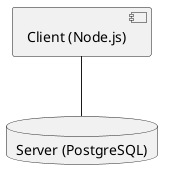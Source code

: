 @startuml deployement

database "Server (PostgreSQL)" as Server

component "Client (Node.js)" as Client

    [Client] -- [Server]
@enduml